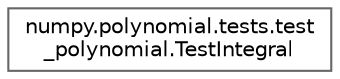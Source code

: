 digraph "Graphical Class Hierarchy"
{
 // LATEX_PDF_SIZE
  bgcolor="transparent";
  edge [fontname=Helvetica,fontsize=10,labelfontname=Helvetica,labelfontsize=10];
  node [fontname=Helvetica,fontsize=10,shape=box,height=0.2,width=0.4];
  rankdir="LR";
  Node0 [id="Node000000",label="numpy.polynomial.tests.test\l_polynomial.TestIntegral",height=0.2,width=0.4,color="grey40", fillcolor="white", style="filled",URL="$df/d83/classnumpy_1_1polynomial_1_1tests_1_1test__polynomial_1_1TestIntegral.html",tooltip=" "];
}
